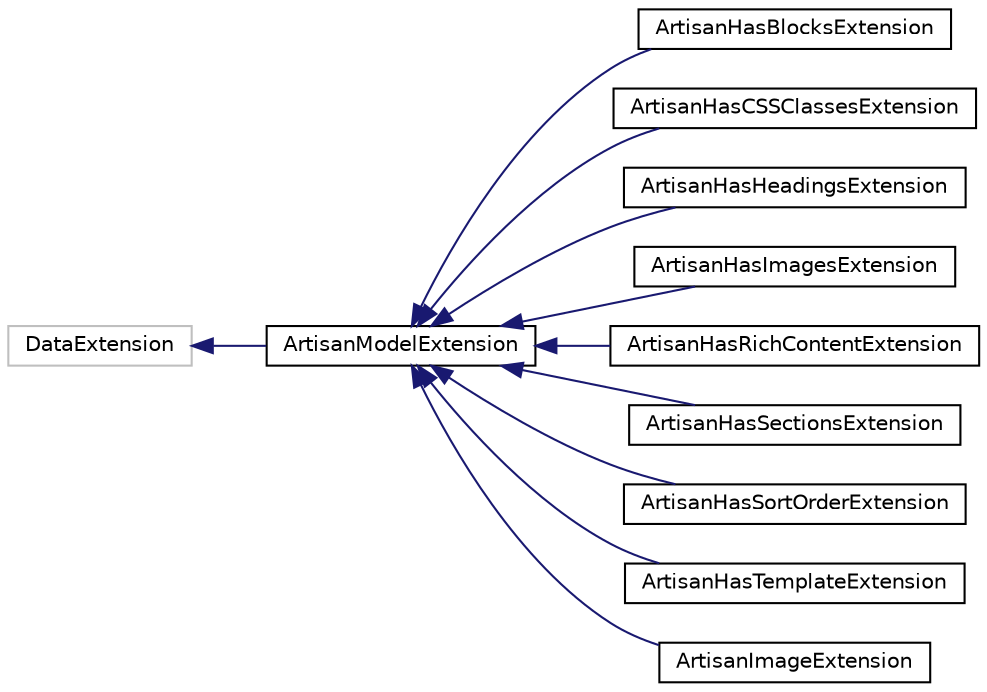 digraph "Graphical Class Hierarchy"
{
  edge [fontname="Helvetica",fontsize="10",labelfontname="Helvetica",labelfontsize="10"];
  node [fontname="Helvetica",fontsize="10",shape=record];
  rankdir="LR";
  Node1 [label="DataExtension",height=0.2,width=0.4,color="grey75", fillcolor="white", style="filled"];
  Node1 -> Node2 [dir="back",color="midnightblue",fontsize="10",style="solid",fontname="Helvetica"];
  Node2 [label="ArtisanModelExtension",height=0.2,width=0.4,color="black", fillcolor="white", style="filled",URL="$class_artisan_model_extension.html"];
  Node2 -> Node3 [dir="back",color="midnightblue",fontsize="10",style="solid",fontname="Helvetica"];
  Node3 [label="ArtisanHasBlocksExtension",height=0.2,width=0.4,color="black", fillcolor="white", style="filled",URL="$class_artisan_has_blocks_extension.html"];
  Node2 -> Node4 [dir="back",color="midnightblue",fontsize="10",style="solid",fontname="Helvetica"];
  Node4 [label="ArtisanHasCSSClassesExtension",height=0.2,width=0.4,color="black", fillcolor="white", style="filled",URL="$class_artisan_has_c_s_s_classes_extension.html"];
  Node2 -> Node5 [dir="back",color="midnightblue",fontsize="10",style="solid",fontname="Helvetica"];
  Node5 [label="ArtisanHasHeadingsExtension",height=0.2,width=0.4,color="black", fillcolor="white", style="filled",URL="$class_artisan_has_headings_extension.html"];
  Node2 -> Node6 [dir="back",color="midnightblue",fontsize="10",style="solid",fontname="Helvetica"];
  Node6 [label="ArtisanHasImagesExtension",height=0.2,width=0.4,color="black", fillcolor="white", style="filled",URL="$class_artisan_has_images_extension.html"];
  Node2 -> Node7 [dir="back",color="midnightblue",fontsize="10",style="solid",fontname="Helvetica"];
  Node7 [label="ArtisanHasRichContentExtension",height=0.2,width=0.4,color="black", fillcolor="white", style="filled",URL="$class_artisan_has_rich_content_extension.html"];
  Node2 -> Node8 [dir="back",color="midnightblue",fontsize="10",style="solid",fontname="Helvetica"];
  Node8 [label="ArtisanHasSectionsExtension",height=0.2,width=0.4,color="black", fillcolor="white", style="filled",URL="$class_artisan_has_sections_extension.html"];
  Node2 -> Node9 [dir="back",color="midnightblue",fontsize="10",style="solid",fontname="Helvetica"];
  Node9 [label="ArtisanHasSortOrderExtension",height=0.2,width=0.4,color="black", fillcolor="white", style="filled",URL="$class_artisan_has_sort_order_extension.html"];
  Node2 -> Node10 [dir="back",color="midnightblue",fontsize="10",style="solid",fontname="Helvetica"];
  Node10 [label="ArtisanHasTemplateExtension",height=0.2,width=0.4,color="black", fillcolor="white", style="filled",URL="$class_artisan_has_template_extension.html"];
  Node2 -> Node11 [dir="back",color="midnightblue",fontsize="10",style="solid",fontname="Helvetica"];
  Node11 [label="ArtisanImageExtension",height=0.2,width=0.4,color="black", fillcolor="white", style="filled",URL="$class_artisan_image_extension.html"];
}
